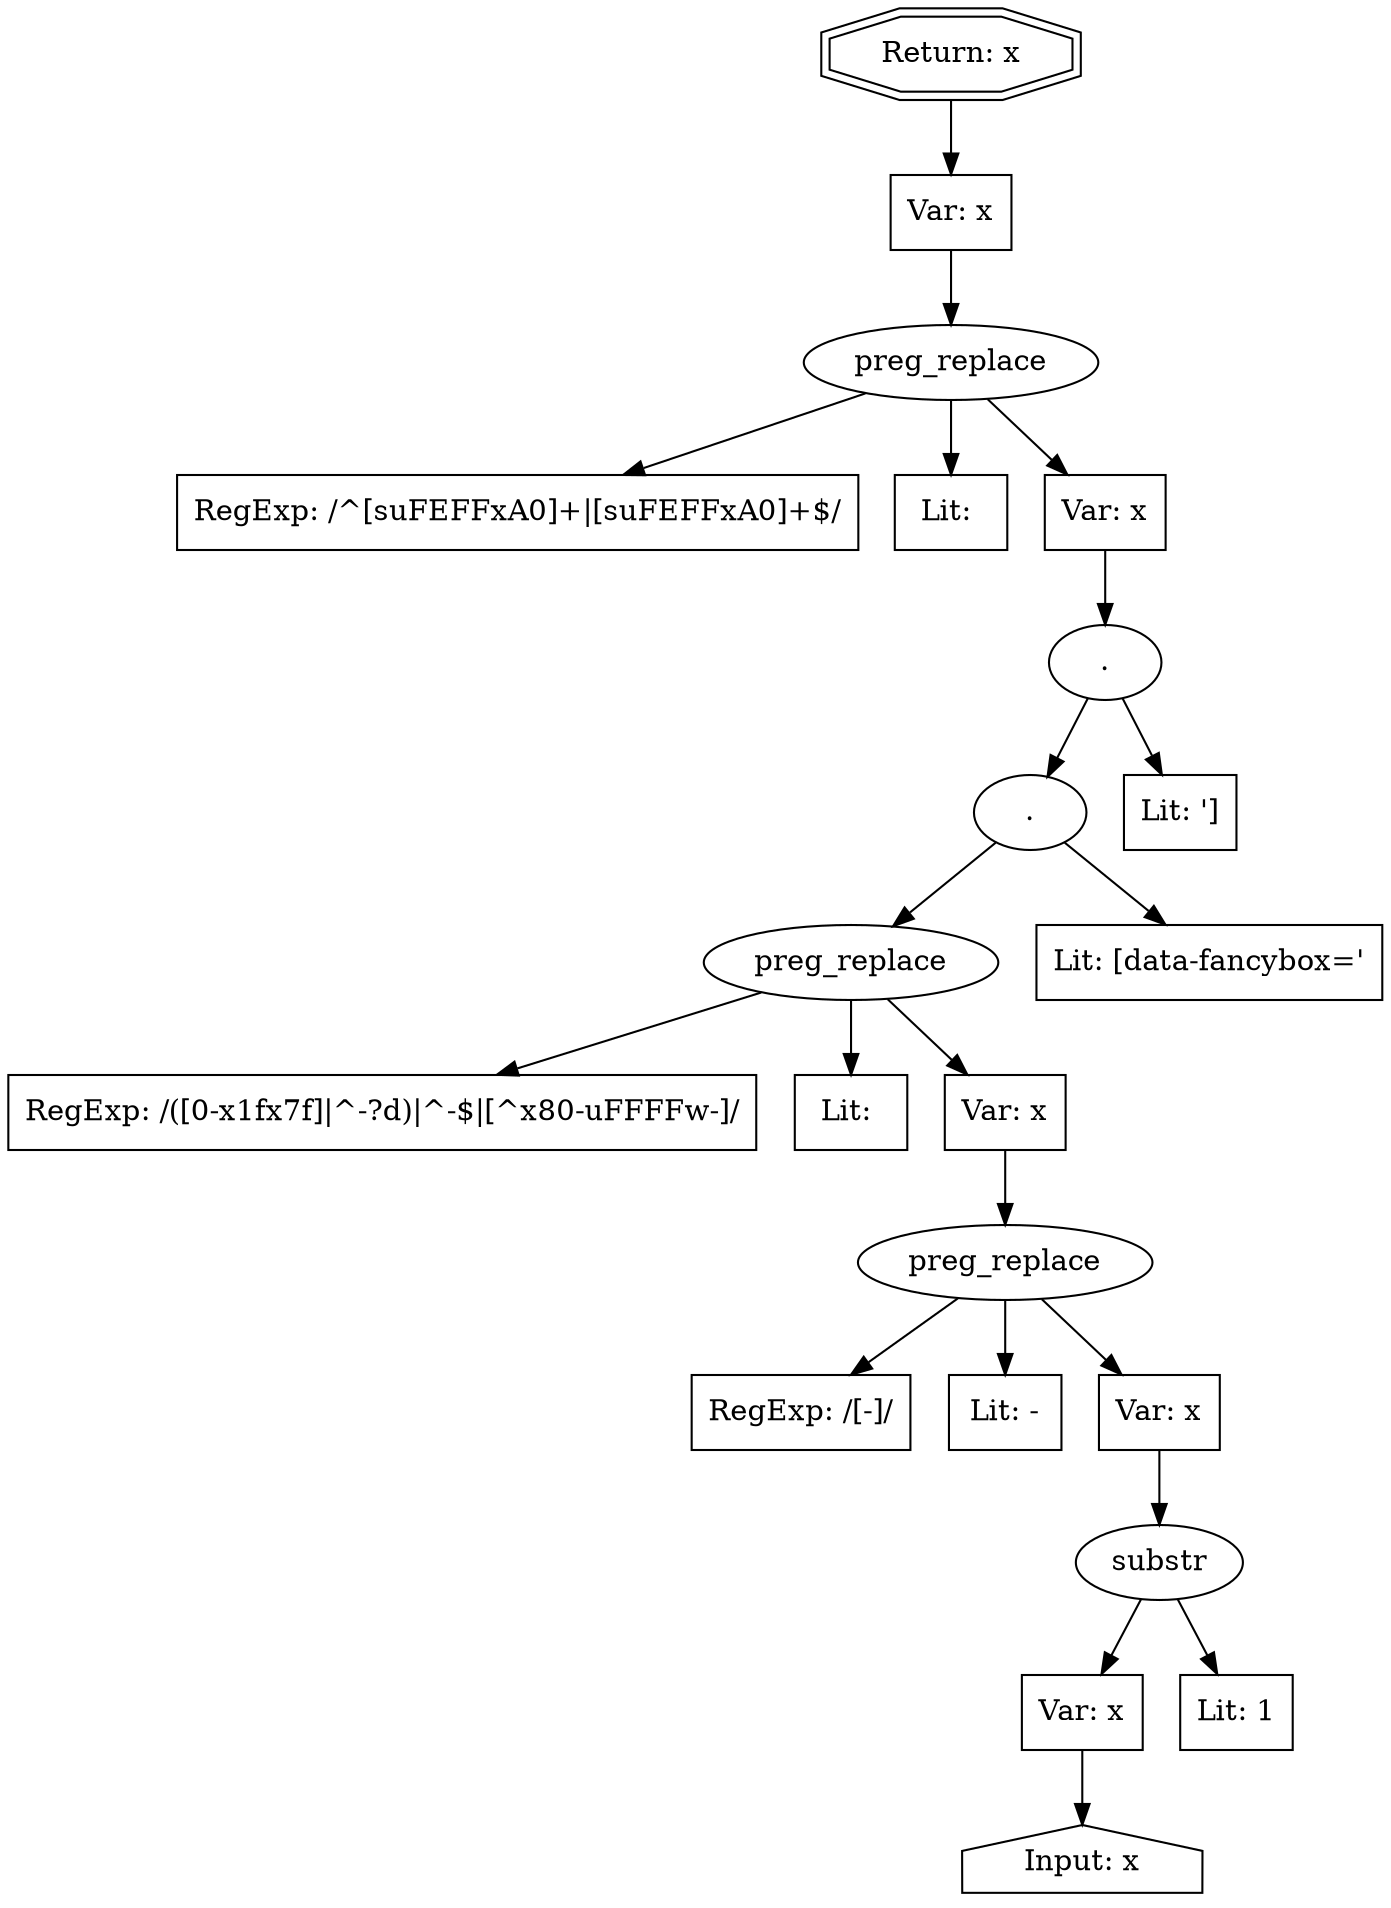 // Finding: a201f109-8727-42ce-ac2c-7df938fb513a
// Finding.url: http://www.example286.com/media/events/nauchno-metodicheskiy-seminar-referirovanie-i-annotirovanie-tekstov-prakticheskie-aspekty-obucheniya##"></iframe></style></script></object></embed></textarea><img src=x onerror=taintfoxLog('eb24b7c70d1e4b6c959e4071ec74ff3c')><!--/*
// Finding.parentloc: http://www.example286.com/media/events/nauchno-metodicheskiy-seminar-referirovanie-i-annotirovanie-tekstov-prakticheskie-aspekty-obucheniya##"></iframe></style></script></object></embed></textarea><img src=x onerror=taintfoxLog('eb24b7c70d1e4b6c959e4071ec74ff3c')><!--/*
// Finding.domain: www.example286.com
// Finding.base_domain: example286.com
// Finding.source: location.hash
// Finding.sink: innerHTML
// Sanitizer.score: 26
// Sanitizer.name: trim
// Sanitizer.location: http://www.example286.com/build/js/libs/jquery-1.12.4.min.js - trim:2:3011
// Finding.begin: 86
// Finding.end: 93
// Finding.original_uuid: cf979f27-e078-46fb-8def-dcd34d17e145
// Finding.TwentyFiveMillionFlowsId: 1459323581
// Finding.script: http://www.example286.com/build/js/libs/jquery-1.12.4.min.js
// Finding.line: 3
// Exploit.uuid: eb24b7c7-0d1e-4b6c-959e-4071ec74ff3c
// Exploit.success: false
// Exploit.status: validated
// Exploit.method: C
// Exploit.type: html
// Exploit.token: attribute
// Exploit.content: href
// Exploit.quote_type: "
// Exploit.tag: a
// Exploit.break_out: #"></iframe></style></script></object></embed></textarea><img src=x onerror=
// Exploit.break_in: ><!--/*
// Exploit.payload: #"></iframe></style></script></object></embed></textarea><img src=x onerror=taintfoxLog(1)><!--/*
// Exploit.begin_taint_url: 0
// Exploit.end_taint_url: 132
// Exploit.replace_begin_url: 132
// Exploit.replace_end_url: 132
// Exploit.replace_begin_param: 470
// Exploit.replace_end_param: 470
// Issues.LargestEncodeAttrStringChain: 0
// Issues.LargestTextFragmentEncodeChainLength: 0
// Issues.HasApproximation: true
// Issues.HasMissingImplementation: false
// Issues.HasInfiniteRegexWithFunctionReplacer: true
// Issues.MergedSplitAndJoins: true
// Issues.HasUrlInRhsOfReplace: false
// Issues.HasUrlInLhsOfReplace: false
// Issues.HasCookieValueInLhsOfreplace: false
// Issues.HasCookieValueInRhsOfreplace: false
// Issues.HasCookieValueInMatchPattern: false
// Issues.HasCookieValueInExecPattern: false
// Issues.RemovedLRConcats: true
// Issues.RemovedReplaceArtifacts: false
// Issues.HasUrlInMatchPattern: false
// Issues.HasUrlInExecPattern: false
// Issues.RemovedNOPreplaces: false
// Issues.Known_sanitizer: false
// DepGraph.hash: 93695895
// DepGraph.sanitizer_hash: -538145597
// Merged split and join statements 
// Removed LR concats 
// Removed LR concats 
// Removed LR concats 
// Removed LR concats 
// Removed LR concats 
// Removed LR concats 
// Removed LR concats 
// Removed LR concats 
// Removed LR concats 
// Removed LR concats 
// Removed LR concats 
// Non Finite Regex with function on rhs:  replace(([\0-\x1f\x7f]|^-?\d)|^-$|[^\x80-\uFFFF\w-]/g: 1, s: 0, u: 0, m: 0, i: 0 [escapes(<: 1, >: 1, &: 1, ": 1, ': 1, `: 1, /: 1, \: 1, :: 1, =: 1, %: 1, *: 1,  : 1, ,: 1, -: 1, ;: 1, ^: 1, |: 1, (: 1, ): 1, [: 1, ]: 1, {: 1, }: 1), function_rhs: true], 'function(t,e){return e?"\0"===t?"�":t.slice(0,-1)+"\\"+t.charCodeAt(t.length-1).toString(16)+" ":"\\"+t}') - Left hand side has to be a range 
// Approximated Implementation for:  replace(([\0-\x1f\x7f]|^-?\d)|^-$|[^\x80-\uFFFF\w-]/g: 1, s: 0, u: 0, m: 0, i: 0 [escapes(<: 1, >: 1, &: 1, ": 1, ': 1, `: 1, /: 1, \: 1, :: 1, =: 1, %: 1, *: 1,  : 1, ,: 1, -: 1, ;: 1, ^: 1, |: 1, (: 1, ): 1, [: 1, ]: 1, {: 1, }: 1), function_rhs: true], 'function(t,e){return e?"\0"===t?"�":t.slice(0,-1)+"\\"+t.charCodeAt(t.length-1).toString(16)+" ":"\\"+t}') - Left hand side has to be a range 
digraph cfg {
n0 [shape=house, label="Input: x"];
n1 [shape=ellipse, label="substr"];
n2 [shape=box, label="Var: x"];
n3 [shape=box, label="Lit: 1"];
n4 [shape=ellipse, label="preg_replace"];
n5 [shape=box, label="RegExp: /[-]/"];
n6 [shape=box, label="Lit: -"];
n7 [shape=box, label="Var: x"];
n8 [shape=ellipse, label="preg_replace"];
n9 [shape=box, label="RegExp: /([\0-\x1f\x7f]|^-?\d)|^-$|[^\x80-\uFFFF\w-]/"];
n10 [shape=box, label="Lit: "];
n11 [shape=box, label="Var: x"];
n12 [shape=ellipse, label="."];
n13 [shape=box, label="Lit: [data-fancybox='"];
n14 [shape=ellipse, label="."];
n15 [shape=box, label="Lit: ']"];
n16 [shape=ellipse, label="preg_replace"];
n17 [shape=box, label="RegExp: /^[\s\uFEFF\xA0]+|[\s\uFEFF\xA0]+$/"];
n18 [shape=box, label="Lit: "];
n19 [shape=box, label="Var: x"];
n20 [shape=box, label="Var: x"];
n21 [shape=doubleoctagon, label="Return: x"];
n2 -> n0;
n1 -> n2;
n1 -> n3;
n7 -> n1;
n4 -> n5;
n4 -> n6;
n4 -> n7;
n11 -> n4;
n8 -> n9;
n8 -> n10;
n8 -> n11;
n12 -> n13;
n12 -> n8;
n14 -> n12;
n14 -> n15;
n19 -> n14;
n16 -> n17;
n16 -> n18;
n16 -> n19;
n20 -> n16;
n21 -> n20;
}